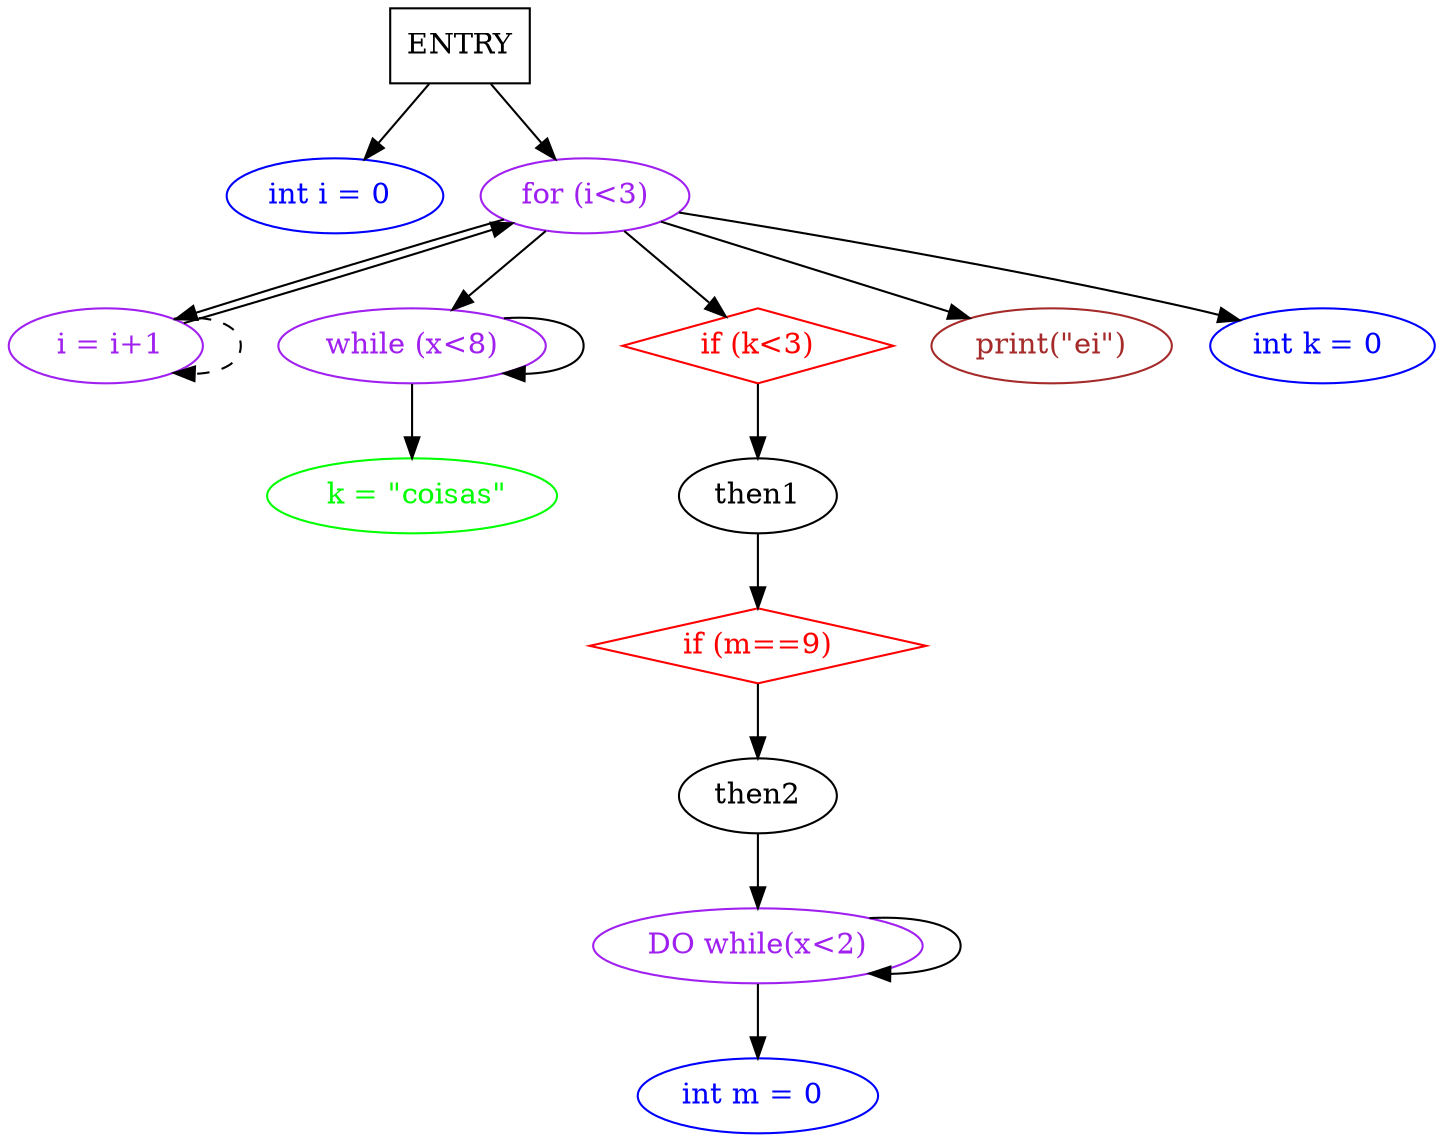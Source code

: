 digraph sdg {
	graph [rankdir=TB]
	ENTRY [shape=box]
	"int i = 0 " [color=blue fontcolor=blue]
	ENTRY -> "int i = 0 "
	"for (i<3)" [color=purple fontcolor=purple]
	ENTRY -> "for (i<3)"
	" i = i+1" [color=green fontcolor=green]
	"for (i<3)" -> " i = i+1"
	" i = i+1" [color=purple fontcolor=purple]
	" i = i+1" -> "for (i<3)"
	" i = i+1" -> " i = i+1" [style=dashed]
	"while (x<8)" [color=purple fontcolor=purple]
	"while (x<8)" -> "while (x<8)"
	"for (i<3)" -> "while (x<8)"
	" k = \"coisas\"" [color=green fontcolor=green]
	"while (x<8)" -> " k = \"coisas\""
	"if (k<3)" [color=red fontcolor=red shape=diamond]
	"for (i<3)" -> "if (k<3)"
	"if (k<3)" -> then1
	"if (m==9)" [color=red fontcolor=red shape=diamond]
	then1 -> "if (m==9)"
	"if (m==9)" -> then2
	"DO while(x<2)" [color=purple fontcolor=purple]
	"DO while(x<2)" -> "DO while(x<2)"
	then2 -> "DO while(x<2)"
	"int m = 0 " [color=blue fontcolor=blue]
	"DO while(x<2)" -> "int m = 0 "
	"print(\"ei\")" [color=brown fontcolor=brown]
	"for (i<3)" -> "print(\"ei\")"
	"int k = 0 " [color=blue fontcolor=blue]
	"for (i<3)" -> "int k = 0 "
}
